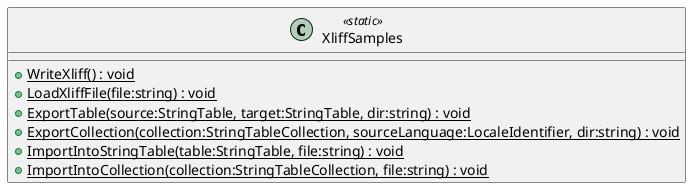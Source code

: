 @startuml
class XliffSamples <<static>> {
    + {static} WriteXliff() : void
    + {static} LoadXliffFile(file:string) : void
    + {static} ExportTable(source:StringTable, target:StringTable, dir:string) : void
    + {static} ExportCollection(collection:StringTableCollection, sourceLanguage:LocaleIdentifier, dir:string) : void
    + {static} ImportIntoStringTable(table:StringTable, file:string) : void
    + {static} ImportIntoCollection(collection:StringTableCollection, file:string) : void
}
@enduml
